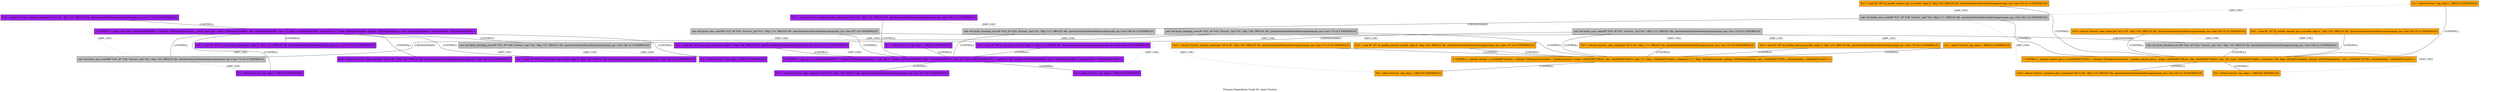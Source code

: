 strict graph "Program Dependency Graph for 'main' function" {
label="Program Dependency Graph for 'main' function";
Node0x55a4e20b0850 [fillcolor=purple, label="{  %36 = bitcast %struct._nextrpc_datatype* %5 to i8*, !dbg !123, DBGLOC file ./partitioned/multithreaded/purple/purple_rpc.c line 179 col 28 ENDDBGLOC}", shape="record", side="purple/purple", style=filled];
Node0x5626f078d910 [dbginfo="Name: xdc_blocking_recv on line 173 column 5 in file ./partitioned/multithreaded/orange/orange_rpc.c (local)", fillcolor="gray", label="{  call void @xdc_blocking_recv(i8* %23, i8* %24, %struct._tag* %3), !dbg !106, DBGLOC file ./partitioned/multithreaded/orange/orange_rpc.c line 173 col 5 ENDDBGLOC}", shape="record", side="orange/orange", style="filled"];
Node0x5626f0774100 [fillcolor=orange, label="{  %27 = load i8*, i8** @_handle_request_get_a.psocket, align 8, !dbg !109, DBGLOC file ./partitioned/multithreaded/orange/orange_rpc.c line 250 col 19 ENDDBGLOC}", shape="record", side="orange/orange", style=filled];
Node0x5626f078daf0 [fillcolor=orange, label="{  %24 = bitcast %struct._nextrpc_datatype* %5 to i8*, !dbg !105, DBGLOC file ./partitioned/multithreaded/orange/orange_rpc.c line 173 col 32 ENDDBGLOC}", shape="record", side="orange/orange", style=filled];
Node0x5626f07901a0 [fillcolor=orange, label="{  %4 = alloca %struct._tag, align 1, DBGLOC  ENDDBGLOC}", shape="record", side="orange/orange", style=filled];
Node0x55a4e20b3da0 [fillcolor=purple, label="{  %25 = bitcast %struct._response_get_a_datatype* %4 to i8*, !dbg !112, DBGLOC file ./partitioned/multithreaded/purple/purple_rpc.c line 249 col 32 ENDDBGLOC}", shape="record", side="purple/purple", style=filled];
Node0x55a4e20b39e0 [dbginfo="Name: xdc_asyn_send on line 247 column 5 in file ./partitioned/multithreaded/purple/purple_rpc.c (local)", fillcolor="gray", label="{  call void @xdc_asyn_send(i8* %22, i8* %23, %struct._tag* %1), !dbg !110, DBGLOC file ./partitioned/multithreaded/purple/purple_rpc.c line 247 col 5 ENDDBGLOC}", shape="record", side="purple/purple", style="filled"];
Node0x5626f0778cd0 [fillcolor=orange, label="{  %23 = load i8*, i8** @_handle_nextrpc.ssocket, align 8, !dbg !104, DBGLOC file ./partitioned/multithreaded/orange/orange_rpc.c line 173 col 23 ENDDBGLOC}", shape="record", side="orange/orange", style=filled];
Node0x5626f0790320 [fillcolor=orange, label="{  %24 = bitcast %struct._okay_datatype* %5 to i8*, !dbg !104, DBGLOC file ./partitioned/multithreaded/orange/orange_rpc.c line 238 col 32 ENDDBGLOC}", shape="record", side="orange/orange", style=filled];
Node0x55a4e209cf70 [fillcolor=purple, label="{\<\<ENTRY\>\> _notify_next_tag \<\<0x55a4e205a980\> = distinct !DISubprogram(name: \"_notify_next_tag\", scope: \<0x55a4e205c030\>, file: \<0x55a4e205c030\>, line: 117, type: \<0x55a4e205c5f0\>, scopeLine: 117, flags: DIFlagPrototyped, spFlags: DISPFlagDefinition, unit: \<0x55a4e205aa98\>, retainedNodes: \<0x55a4e2053840\>)\>}", shape="record", side="purple/purple", style=filled];
Node0x5626f078da30 [dbginfo="Name: xdc_asyn_send on line 176 column 5 in file ./partitioned/multithreaded/orange/orange_rpc.c (local)", fillcolor="gray", label="{  call void @xdc_asyn_send(i8* %26, i8* %27, %struct._tag* %4), !dbg !112, DBGLOC file ./partitioned/multithreaded/orange/orange_rpc.c line 176 col 5 ENDDBGLOC}", shape="record", side="orange/orange", style="filled"];
Node0x55a4e20b42f0 [fillcolor=purple, label="{  %22 = load i8*, i8** @_rpc_get_a.psocket, align 8, !dbg !108, DBGLOC file ./partitioned/multithreaded/purple/purple_rpc.c line 247 col 19 ENDDBGLOC}", shape="record", side="purple/purple", style=filled];
Node0x5626f0790260 [dbginfo="Name: xdc_asyn_send on line 250 column 5 in file ./partitioned/multithreaded/orange/orange_rpc.c (local)", fillcolor="gray", label="{  call void @xdc_asyn_send(i8* %27, i8* %28, %struct._tag* %4), !dbg !111, DBGLOC file ./partitioned/multithreaded/orange/orange_rpc.c line 250 col 5 ENDDBGLOC}", shape="record", side="orange/orange", style="filled"];
Node0x55a4e20ac960 [fillcolor=purple, label="{  %1 = alloca %struct._tag, align 1, DBGLOC  ENDDBGLOC}", shape="record", side="purple/purple", style=filled];
Node0x55a4e20b3a70 [dbginfo="Name: xdc_blocking_recv on line 249 column 5 in file ./partitioned/multithreaded/purple/purple_rpc.c (local)", fillcolor="gray", label="{  call void @xdc_blocking_recv(i8* %24, i8* %25, %struct._tag* %2), !dbg !113, DBGLOC file ./partitioned/multithreaded/purple/purple_rpc.c line 249 col 5 ENDDBGLOC}", shape="record", side="purple/purple", style="filled"];
Node0x55a4e209c660 [fillcolor=purple, label="{  %35 = load i8*, i8** @_notify_next_tag.psocket, align 8, !dbg !122, DBGLOC file ./partitioned/multithreaded/purple/purple_rpc.c line 179 col 19 ENDDBGLOC}", shape="record", side="purple/purple", style=filled];
Node0x55a4e20b05b0 [dbginfo="Name: xdc_blocking_recv on line 180 column 5 in file ./partitioned/multithreaded/purple/purple_rpc.c (local)", fillcolor="gray", label="{  call void @xdc_blocking_recv(i8* %37, i8* %38, %struct._tag* %4), !dbg !127, DBGLOC file ./partitioned/multithreaded/purple/purple_rpc.c line 180 col 5 ENDDBGLOC}", shape="record", side="purple/purple", style="filled"];
Node0x55a4e209c690 [fillcolor=purple, label="{  %37 = load i8*, i8** @_notify_next_tag.ssocket, align 8, !dbg !125, DBGLOC file ./partitioned/multithreaded/purple/purple_rpc.c line 180 col 23 ENDDBGLOC}", shape="record", side="purple/purple", style=filled];
Node0x5626f07741c0 [fillcolor=orange, label="{  %23 = load i8*, i8** @_handle_request_get_a.ssocket, align 8, !dbg !103, DBGLOC file ./partitioned/multithreaded/orange/orange_rpc.c line 238 col 23 ENDDBGLOC}", shape="record", side="orange/orange", style=filled];
Node0x5626f078dc10 [fillcolor=orange, label="{  %27 = bitcast %struct._okay_datatype* %6 to i8*, !dbg !111, DBGLOC file ./partitioned/multithreaded/orange/orange_rpc.c line 176 col 28 ENDDBGLOC}", shape="record", side="orange/orange", style=filled];
Node0x5626f0778d30 [fillcolor=orange, label="{  %26 = load i8*, i8** @_handle_nextrpc.psocket, align 8, !dbg !110, DBGLOC file ./partitioned/multithreaded/orange/orange_rpc.c line 176 col 19 ENDDBGLOC}", shape="record", side="orange/orange", style=filled];
Node0x5626f078d970 [fillcolor=orange, label="{  %4 = alloca %struct._tag, align 1, DBGLOC  ENDDBGLOC}", shape="record", side="orange/orange", style=filled];
Node0x55a4e20b0940 [fillcolor=purple, label="{  %38 = bitcast %struct._okay_datatype* %6 to i8*, !dbg !126, DBGLOC file ./partitioned/multithreaded/purple/purple_rpc.c line 180 col 32 ENDDBGLOC}", shape="record", side="purple/purple", style=filled];
Node0x5626f07900b0 [dbginfo="Name: xdc_blocking_recv on line 238 column 5 in file ./partitioned/multithreaded/orange/orange_rpc.c (local)", fillcolor="gray", label="{  call void @xdc_blocking_recv(i8* %23, i8* %24, %struct._tag* %3), !dbg !105, DBGLOC file ./partitioned/multithreaded/orange/orange_rpc.c line 238 col 5 ENDDBGLOC}", shape="record", side="orange/orange", style="filled"];
Node0x55a4e20b0520 [dbginfo="Name: xdc_asyn_send on line 179 column 5 in file ./partitioned/multithreaded/purple/purple_rpc.c (local)", fillcolor="gray", label="{  call void @xdc_asyn_send(i8* %35, i8* %36, %struct._tag* %3), !dbg !124, DBGLOC file ./partitioned/multithreaded/purple/purple_rpc.c line 179 col 5 ENDDBGLOC}", shape="record", side="purple/purple", style="filled"];
Node0x5626f07749b0 [fillcolor=orange, label="{\<\<ENTRY\>\> _handle_nextrpc \<\<0x5626f07342d0\> = distinct !DISubprogram(name: \"_handle_nextrpc\", scope: \<0x5626f07358c0\>, file: \<0x5626f07358c0\>, line: 117, type: \<0x5626f0735ab0\>, scopeLine: 117, flags: DIFlagPrototyped, spFlags: DISPFlagDefinition, unit: \<0x5626f07347f8\>, retainedNodes: \<0x5626f072ce50\>)\>}", shape="record", side="orange/orange", style=filled];
Node0x5626f0792d60 [fillcolor=orange, label="{\<\<ENTRY\>\> _handle_request_get_a \<\<0x5626f0734250\> = distinct !DISubprogram(name: \"_handle_request_get_a\", scope: \<0x5626f07358c0\>, file: \<0x5626f07358c0\>, line: 183, type: \<0x5626f0735ab0\>, scopeLine: 183, flags: DIFlagPrototyped, spFlags: DISPFlagDefinition, unit: \<0x5626f07347f8\>, retainedNodes: \<0x5626f072ce50\>)\>}", shape="record", side="orange/orange", style=filled];
Node0x5626f078d880 [fillcolor=orange, label="{  %3 = alloca %struct._tag, align 1, DBGLOC  ENDDBGLOC}", shape="record", side="orange/orange", style=filled];
Node0x55a4e20b4350 [fillcolor=purple, label="{  %24 = load i8*, i8** @_rpc_get_a.ssocket, align 8, !dbg !111, DBGLOC file ./partitioned/multithreaded/purple/purple_rpc.c line 249 col 23 ENDDBGLOC}", shape="record", side="purple/purple", style=filled];
Node0x55a4e20b1540 [fillcolor=purple, label="{\<\<ENTRY\>\> _rpc_get_a \<\<0x55a4e205a870\> = distinct !DISubprogram(name: \"_rpc_get_a\", scope: \<0x55a4e205c030\>, file: \<0x55a4e205c030\>, line: 185, type: \<0x55a4e205c130\>, scopeLine: 185, spFlags: DISPFlagDefinition, unit: \<0x55a4e205aa98\>, retainedNodes: \<0x55a4e2053840\>)\>}", shape="record", side="purple/purple", style=filled];
Node0x55a4e20b39b0 [fillcolor=purple, label="{  %2 = alloca %struct._tag, align 1, DBGLOC  ENDDBGLOC}", shape="record", side="purple/purple", style=filled];
Node0x55a4e20b04f0 [fillcolor=purple, label="{  %4 = alloca %struct._tag, align 1, DBGLOC  ENDDBGLOC}", shape="record", side="purple/purple", style=filled];
Node0x55a4e20b3bf0 [fillcolor=purple, label="{  %23 = bitcast %struct._okay_datatype* %3 to i8*, !dbg !109, DBGLOC file ./partitioned/multithreaded/purple/purple_rpc.c line 247 col 28 ENDDBGLOC}", shape="record", side="purple/purple", style=filled];
Node0x5626f0790440 [fillcolor=orange, label="{  %28 = bitcast %struct._response_get_a_datatype* %6 to i8*, !dbg !110, DBGLOC file ./partitioned/multithreaded/orange/orange_rpc.c line 250 col 28 ENDDBGLOC}", shape="record", side="orange/orange", style=filled];
Node0x5626f0777960 [fillcolor=orange, label="{  %3 = alloca %struct._tag, align 1, DBGLOC  ENDDBGLOC}", shape="record", side="orange/orange", style=filled];
Node0x55a4e20b0460 [fillcolor=purple, label="{  %3 = alloca %struct._tag, align 1, DBGLOC  ENDDBGLOC}", shape="record", side="purple/purple", style=filled];
N [pos="0,25!", shape=polygon, side=green, style=invis];
S [pos="0,-25!", shape=polygon, side=orange, style=invis];
Node0x55a4e20b0850 -- Node0x55a4e20b0520  [label="{DEF_USE}", style="dotted"];
Node0x55a4e20b0850 -- Node0x55a4e209cf70  [label="{CONTROL}"];
Node0x55a4e20b0850 -- N  [style=invis];
Node0x5626f078d910 -- Node0x5626f078d880  [label="{DEF_USE}", style="dotted"];
Node0x5626f078d910 -- Node0x55a4e20b0520  [label="{CROSSDOMAIN}"];
Node0x5626f078d910 -- Node0x5626f078daf0  [label="{DEF_USE}", style="dotted"];
Node0x5626f078d910 -- Node0x5626f0778cd0  [label="{DEF_USE}", style="dotted"];
Node0x5626f078d910 -- Node0x5626f07749b0  [label="{CONTROL}"];
Node0x5626f0774100 -- Node0x5626f0790260  [label="{DEF_USE}", style="dotted"];
Node0x5626f0774100 -- Node0x5626f0792d60  [label="{CONTROL}"];
Node0x5626f0774100 -- S  [style=invis];
Node0x5626f078daf0 -- Node0x5626f07749b0  [label="{CONTROL}"];
Node0x5626f078daf0 -- S  [style=invis];
Node0x5626f07901a0 -- Node0x5626f0790260  [label="{DEF_USE}", style="dotted"];
Node0x5626f07901a0 -- Node0x5626f0792d60  [label="{CONTROL}"];
Node0x5626f07901a0 -- S  [style=invis];
Node0x55a4e20b3da0 -- Node0x55a4e20b3a70  [label="{DEF_USE}", style="dotted"];
Node0x55a4e20b3da0 -- Node0x55a4e20b1540  [label="{CONTROL}"];
Node0x55a4e20b3da0 -- N  [style=invis];
Node0x55a4e20b39e0 -- Node0x5626f07900b0  [label="{CROSSDOMAIN}"];
Node0x55a4e20b39e0 -- Node0x55a4e20ac960  [label="{DEF_USE}", style="dotted"];
Node0x55a4e20b39e0 -- Node0x55a4e20b3bf0  [label="{DEF_USE}", style="dotted"];
Node0x55a4e20b39e0 -- Node0x55a4e20b42f0  [label="{DEF_USE}", style="dotted"];
Node0x55a4e20b39e0 -- Node0x55a4e20b1540  [label="{CONTROL}"];
Node0x5626f0778cd0 -- Node0x5626f07749b0  [label="{CONTROL}"];
Node0x5626f0778cd0 -- S  [style=invis];
Node0x5626f0790320 -- Node0x5626f07900b0  [label="{DEF_USE}", style="dotted"];
Node0x5626f0790320 -- Node0x5626f0792d60  [label="{CONTROL}"];
Node0x5626f0790320 -- S  [style=invis];
Node0x55a4e209cf70 -- Node0x55a4e20b0460  [label="{CONTROL}"];
Node0x55a4e209cf70 -- Node0x55a4e20b04f0  [label="{CONTROL}"];
Node0x55a4e209cf70 -- Node0x55a4e209c660  [label="{CONTROL}"];
Node0x55a4e209cf70 -- Node0x55a4e20b0520  [label="{CONTROL}"];
Node0x55a4e209cf70 -- Node0x55a4e209c690  [label="{CONTROL}"];
Node0x55a4e209cf70 -- Node0x55a4e20b0940  [label="{CONTROL}"];
Node0x55a4e209cf70 -- Node0x55a4e20b05b0  [label="{CONTROL}"];
Node0x55a4e209cf70 -- N  [style=invis];
Node0x5626f078da30 -- Node0x5626f078d970  [label="{DEF_USE}", style="dotted"];
Node0x5626f078da30 -- Node0x55a4e20b05b0  [label="{CROSSDOMAIN}"];
Node0x5626f078da30 -- Node0x5626f078dc10  [label="{DEF_USE}", style="dotted"];
Node0x5626f078da30 -- Node0x5626f0778d30  [label="{DEF_USE}", style="dotted"];
Node0x5626f078da30 -- Node0x5626f07749b0  [label="{CONTROL}"];
Node0x55a4e20b42f0 -- Node0x55a4e20b1540  [label="{CONTROL}"];
Node0x55a4e20b42f0 -- N  [style=invis];
Node0x5626f0790260 -- Node0x55a4e20b3a70  [label="{CROSSDOMAIN}"];
Node0x5626f0790260 -- Node0x5626f0790440  [label="{DEF_USE}", style="dotted"];
Node0x5626f0790260 -- Node0x5626f0792d60  [label="{CONTROL}"];
Node0x55a4e20ac960 -- Node0x55a4e20b1540  [label="{CONTROL}"];
Node0x55a4e20ac960 -- N  [style=invis];
Node0x55a4e20b3a70 -- Node0x55a4e20b39b0  [label="{DEF_USE}", style="dotted"];
Node0x55a4e20b3a70 -- Node0x55a4e20b4350  [label="{DEF_USE}", style="dotted"];
Node0x55a4e20b3a70 -- Node0x55a4e20b1540  [label="{CONTROL}"];
Node0x55a4e209c660 -- Node0x55a4e20b0520  [label="{DEF_USE}", style="dotted"];
Node0x55a4e209c660 -- N  [style=invis];
Node0x55a4e20b05b0 -- Node0x55a4e20b04f0  [label="{DEF_USE}", style="dotted"];
Node0x55a4e20b05b0 -- Node0x55a4e20b0940  [label="{DEF_USE}", style="dotted"];
Node0x55a4e20b05b0 -- Node0x55a4e209c690  [label="{DEF_USE}", style="dotted"];
Node0x55a4e209c690 -- N  [style=invis];
Node0x5626f07741c0 -- Node0x5626f07900b0  [label="{DEF_USE}", style="dotted"];
Node0x5626f07741c0 -- Node0x5626f0792d60  [label="{CONTROL}"];
Node0x5626f07741c0 -- S  [style=invis];
Node0x5626f078dc10 -- Node0x5626f07749b0  [label="{CONTROL}"];
Node0x5626f078dc10 -- S  [style=invis];
Node0x5626f0778d30 -- Node0x5626f07749b0  [label="{CONTROL}"];
Node0x5626f0778d30 -- S  [style=invis];
Node0x5626f078d970 -- Node0x5626f07749b0  [label="{CONTROL}"];
Node0x5626f078d970 -- S  [style=invis];
Node0x55a4e20b0940 -- N  [style=invis];
Node0x5626f07900b0 -- Node0x5626f0777960  [label="{DEF_USE}", style="dotted"];
Node0x5626f07900b0 -- Node0x5626f0792d60  [label="{CONTROL}"];
Node0x55a4e20b0520 -- Node0x55a4e20b0460  [label="{DEF_USE}", style="dotted"];
Node0x5626f07749b0 -- Node0x5626f078d880  [label="{CONTROL}"];
Node0x5626f07749b0 -- S  [style=invis];
Node0x5626f0792d60 -- Node0x5626f0777960  [label="{CONTROL}"];
Node0x5626f0792d60 -- Node0x5626f0790440  [label="{CONTROL}"];
Node0x5626f0792d60 -- S  [style=invis];
Node0x5626f078d880 -- S  [style=invis];
Node0x55a4e20b4350 -- Node0x55a4e20b1540  [label="{CONTROL}"];
Node0x55a4e20b4350 -- N  [style=invis];
Node0x55a4e20b1540 -- Node0x55a4e20b39b0  [label="{CONTROL}"];
Node0x55a4e20b1540 -- Node0x55a4e20b3bf0  [label="{CONTROL}"];
Node0x55a4e20b1540 -- N  [style=invis];
Node0x55a4e20b39b0 -- N  [style=invis];
Node0x55a4e20b04f0 -- N  [style=invis];
Node0x55a4e20b3bf0 -- N  [style=invis];
Node0x5626f0790440 -- S  [style=invis];
Node0x5626f0777960 -- S  [style=invis];
Node0x55a4e20b0460 -- N  [style=invis];
}
